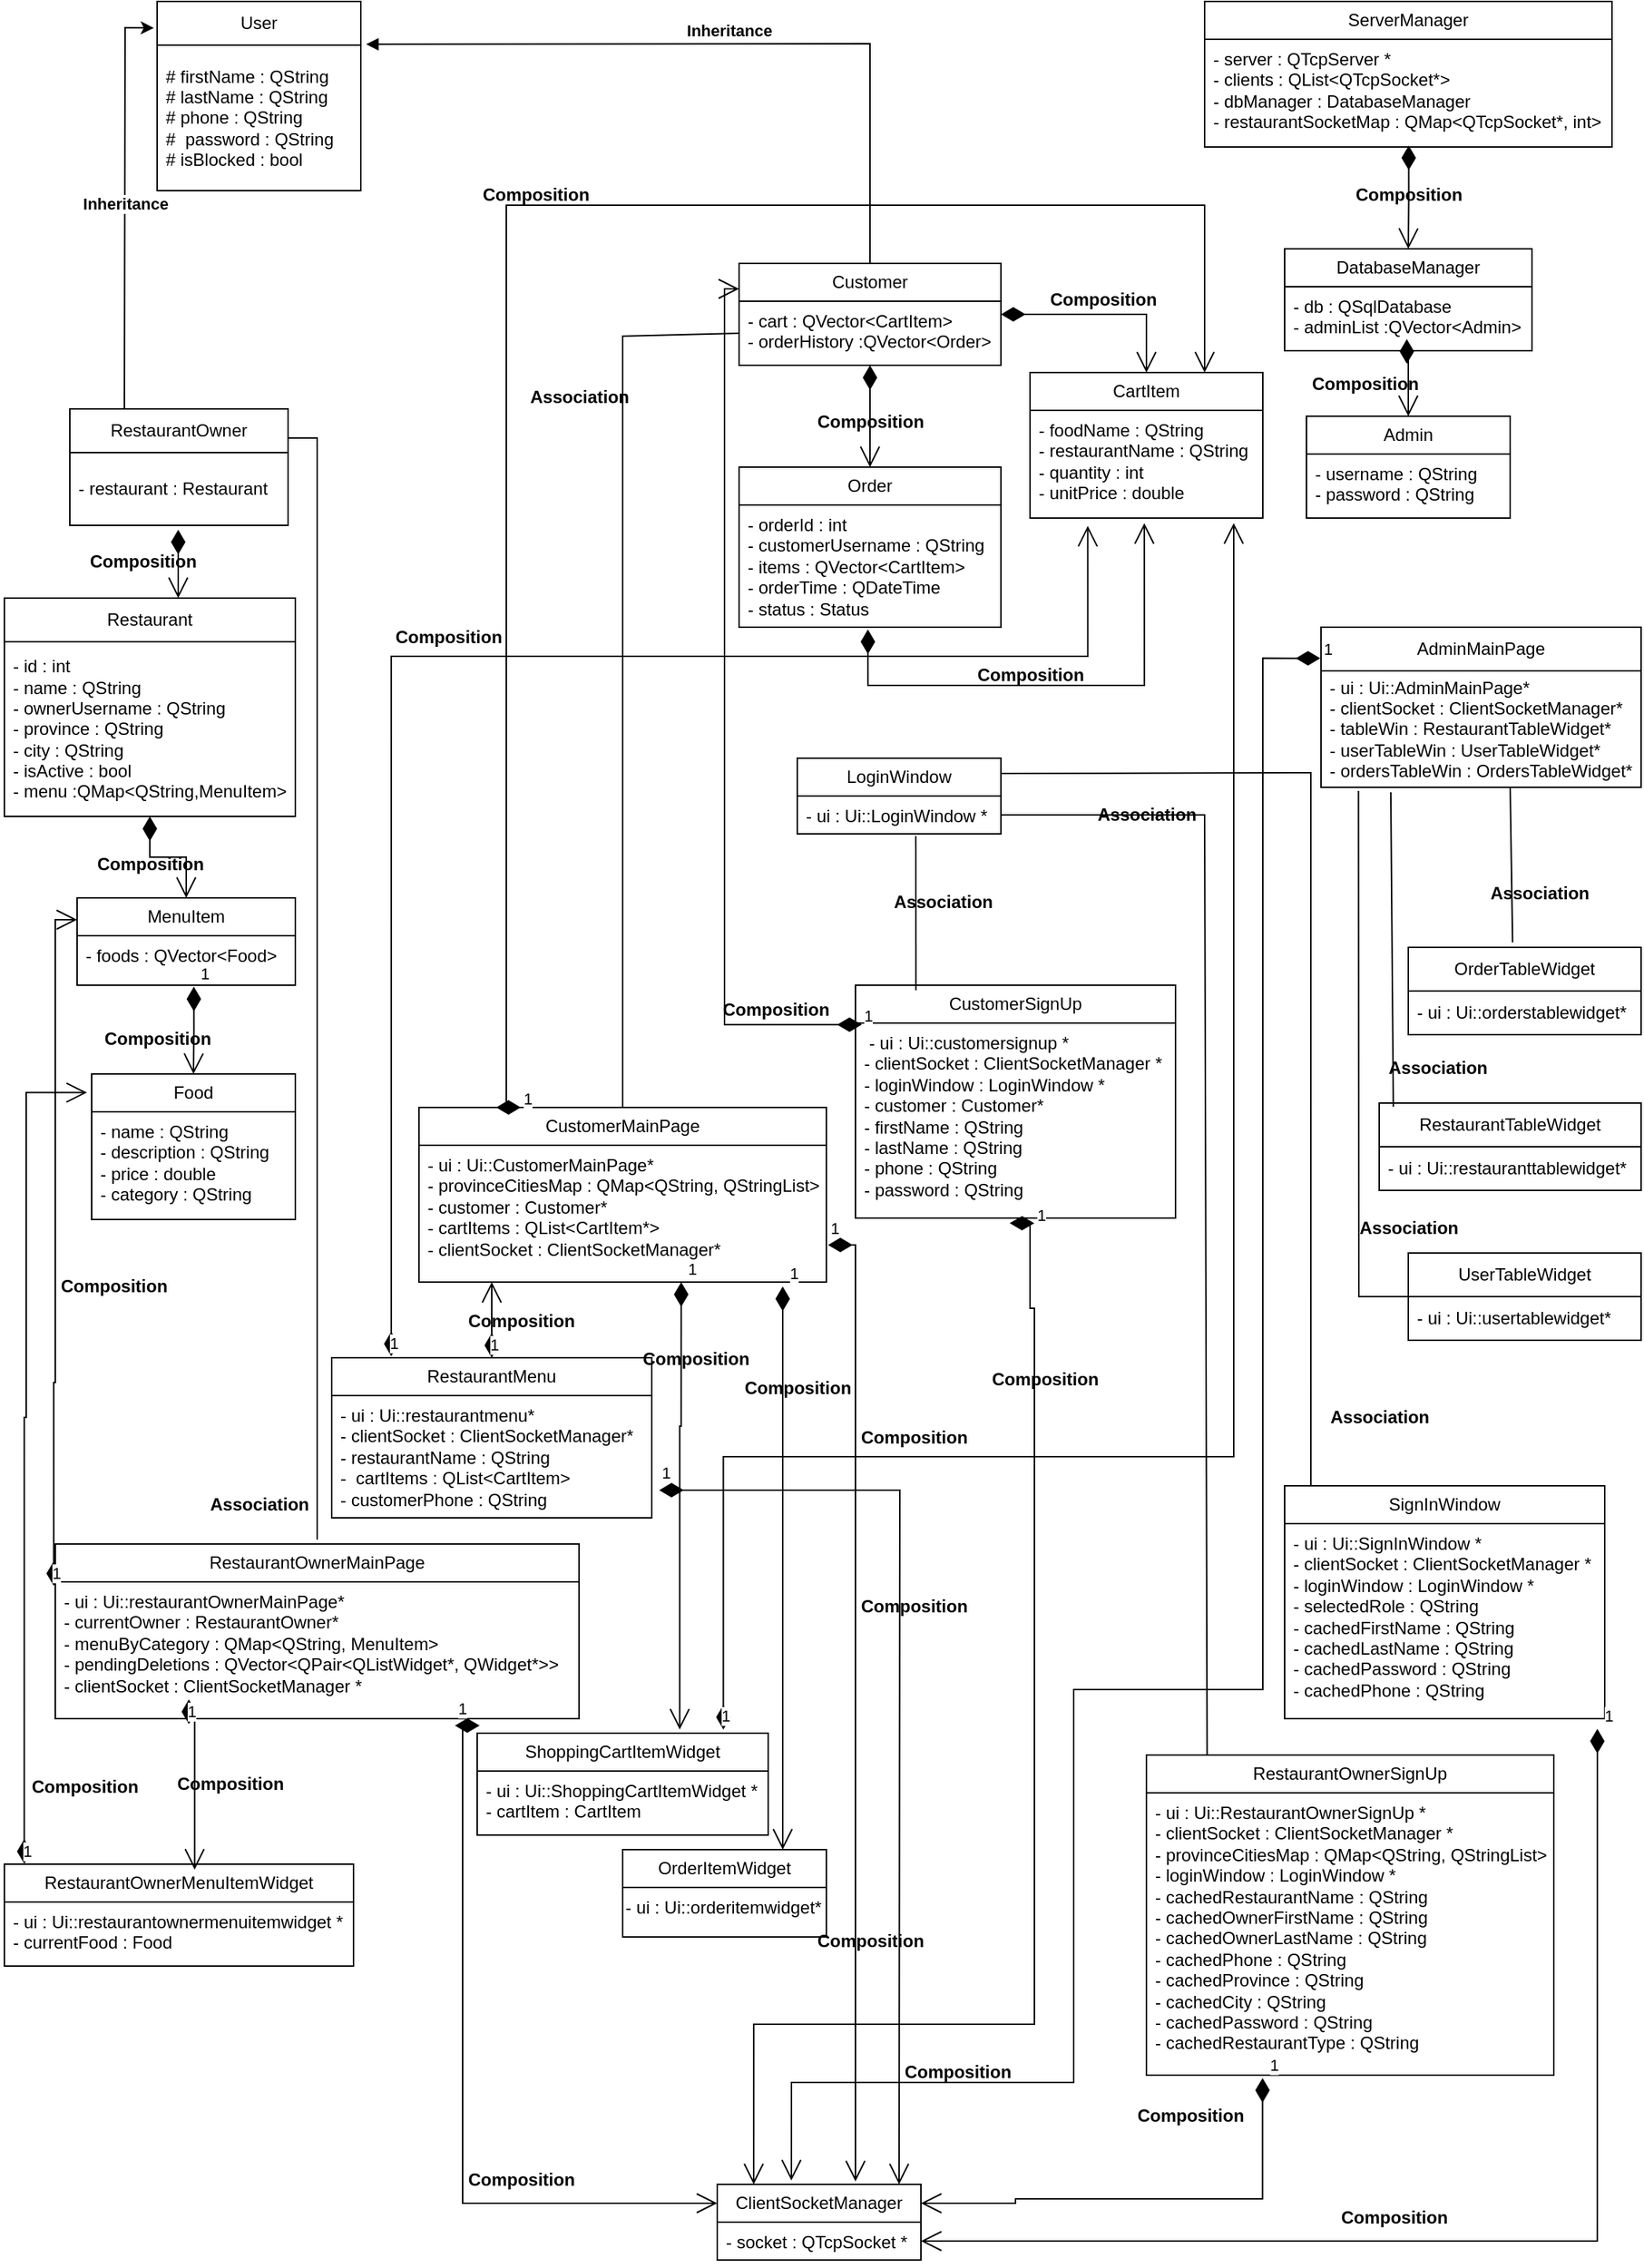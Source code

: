 <mxfile version="27.2.0">
  <diagram id="C5RBs43oDa-KdzZeNtuy" name="Page-1">
    <mxGraphModel dx="1101" dy="649" grid="1" gridSize="10" guides="1" tooltips="1" connect="1" arrows="1" fold="1" page="1" pageScale="1" pageWidth="1169" pageHeight="1654" math="0" shadow="0">
      <root>
        <mxCell id="WIyWlLk6GJQsqaUBKTNV-0" />
        <mxCell id="WIyWlLk6GJQsqaUBKTNV-1" parent="WIyWlLk6GJQsqaUBKTNV-0" />
        <mxCell id="CN9I-mN8UUnUp_FmiRYe-0" value="User" style="swimlane;fontStyle=0;childLayout=stackLayout;horizontal=1;startSize=30;horizontalStack=0;resizeParent=1;resizeParentMax=0;resizeLast=0;collapsible=1;marginBottom=0;whiteSpace=wrap;html=1;" parent="WIyWlLk6GJQsqaUBKTNV-1" vertex="1">
          <mxGeometry x="120" y="40" width="140" height="130" as="geometry" />
        </mxCell>
        <mxCell id="CN9I-mN8UUnUp_FmiRYe-2" value="# firstName : QString&lt;br&gt;# lastName : QString&lt;br&gt;# phone : QString&lt;br&gt;#&amp;nbsp; password : QString&lt;br&gt;# isBlocked : bool" style="text;strokeColor=none;fillColor=none;align=left;verticalAlign=middle;spacingLeft=4;spacingRight=4;overflow=hidden;points=[[0,0.5],[1,0.5]];portConstraint=eastwest;rotatable=0;whiteSpace=wrap;html=1;" parent="CN9I-mN8UUnUp_FmiRYe-0" vertex="1">
          <mxGeometry y="30" width="140" height="100" as="geometry" />
        </mxCell>
        <mxCell id="CN9I-mN8UUnUp_FmiRYe-4" value="RestaurantOwner" style="swimlane;fontStyle=0;childLayout=stackLayout;horizontal=1;startSize=30;horizontalStack=0;resizeParent=1;resizeParentMax=0;resizeLast=0;collapsible=1;marginBottom=0;whiteSpace=wrap;html=1;" parent="WIyWlLk6GJQsqaUBKTNV-1" vertex="1">
          <mxGeometry x="60" y="320" width="150" height="80" as="geometry" />
        </mxCell>
        <mxCell id="CN9I-mN8UUnUp_FmiRYe-5" value="- restaurant : Restaurant" style="text;strokeColor=none;fillColor=none;align=left;verticalAlign=middle;spacingLeft=4;spacingRight=4;overflow=hidden;points=[[0,0.5],[1,0.5]];portConstraint=eastwest;rotatable=0;whiteSpace=wrap;html=1;" parent="CN9I-mN8UUnUp_FmiRYe-4" vertex="1">
          <mxGeometry y="30" width="150" height="50" as="geometry" />
        </mxCell>
        <mxCell id="CN9I-mN8UUnUp_FmiRYe-8" value="" style="endArrow=classic;html=1;rounded=0;exitX=0.25;exitY=0;exitDx=0;exitDy=0;entryX=-0.016;entryY=0.14;entryDx=0;entryDy=0;entryPerimeter=0;" parent="WIyWlLk6GJQsqaUBKTNV-1" source="CN9I-mN8UUnUp_FmiRYe-4" target="CN9I-mN8UUnUp_FmiRYe-0" edge="1">
          <mxGeometry relative="1" as="geometry">
            <mxPoint x="360" y="240" as="sourcePoint" />
            <mxPoint x="460" y="240" as="targetPoint" />
            <Array as="points">
              <mxPoint x="98" y="58" />
            </Array>
          </mxGeometry>
        </mxCell>
        <mxCell id="CN9I-mN8UUnUp_FmiRYe-9" value="&lt;div&gt;&lt;b&gt;Inheritance&lt;/b&gt;&lt;/div&gt;" style="edgeLabel;resizable=0;html=1;;align=center;verticalAlign=middle;" parent="CN9I-mN8UUnUp_FmiRYe-8" connectable="0" vertex="1">
          <mxGeometry relative="1" as="geometry" />
        </mxCell>
        <mxCell id="CN9I-mN8UUnUp_FmiRYe-10" value="Restaurant" style="swimlane;fontStyle=0;childLayout=stackLayout;horizontal=1;startSize=30;horizontalStack=0;resizeParent=1;resizeParentMax=0;resizeLast=0;collapsible=1;marginBottom=0;whiteSpace=wrap;html=1;" parent="WIyWlLk6GJQsqaUBKTNV-1" vertex="1">
          <mxGeometry x="15" y="450" width="200" height="150" as="geometry" />
        </mxCell>
        <mxCell id="CN9I-mN8UUnUp_FmiRYe-11" value="&lt;div&gt;- id : int&lt;/div&gt;&lt;div&gt;- name :&amp;nbsp;QString&lt;/div&gt;- ownerUsername : QString&lt;br&gt;- province : QString&lt;br&gt;- city : QString&lt;br&gt;- isActive : bool&lt;br&gt;- menu :QMap&amp;lt;QString,MenuItem&amp;gt;" style="text;strokeColor=none;fillColor=none;align=left;verticalAlign=middle;spacingLeft=4;spacingRight=4;overflow=hidden;points=[[0,0.5],[1,0.5]];portConstraint=eastwest;rotatable=0;whiteSpace=wrap;html=1;" parent="CN9I-mN8UUnUp_FmiRYe-10" vertex="1">
          <mxGeometry y="30" width="200" height="120" as="geometry" />
        </mxCell>
        <mxCell id="CN9I-mN8UUnUp_FmiRYe-15" value="Composition" style="text;align=center;fontStyle=1;verticalAlign=middle;spacingLeft=3;spacingRight=3;strokeColor=none;rotatable=0;points=[[0,0.5],[1,0.5]];portConstraint=eastwest;html=1;" parent="WIyWlLk6GJQsqaUBKTNV-1" vertex="1">
          <mxGeometry x="70" y="412" width="80" height="26" as="geometry" />
        </mxCell>
        <mxCell id="CN9I-mN8UUnUp_FmiRYe-19" value="MenuItem" style="swimlane;fontStyle=0;childLayout=stackLayout;horizontal=1;startSize=26;fillColor=none;horizontalStack=0;resizeParent=1;resizeParentMax=0;resizeLast=0;collapsible=1;marginBottom=0;whiteSpace=wrap;html=1;" parent="WIyWlLk6GJQsqaUBKTNV-1" vertex="1">
          <mxGeometry x="65" y="656" width="150" height="60" as="geometry" />
        </mxCell>
        <mxCell id="CN9I-mN8UUnUp_FmiRYe-20" value="- foods :&amp;nbsp;QVector&amp;lt;Food&amp;gt;" style="text;strokeColor=none;fillColor=none;align=left;verticalAlign=top;spacingLeft=4;spacingRight=4;overflow=hidden;rotatable=0;points=[[0,0.5],[1,0.5]];portConstraint=eastwest;whiteSpace=wrap;html=1;" parent="CN9I-mN8UUnUp_FmiRYe-19" vertex="1">
          <mxGeometry y="26" width="150" height="34" as="geometry" />
        </mxCell>
        <mxCell id="CN9I-mN8UUnUp_FmiRYe-23" value="" style="endArrow=open;html=1;endSize=12;startArrow=diamondThin;startSize=14;startFill=1;edgeStyle=orthogonalEdgeStyle;align=left;verticalAlign=bottom;rounded=0;entryX=0.5;entryY=0;entryDx=0;entryDy=0;exitX=0.5;exitY=1;exitDx=0;exitDy=0;exitPerimeter=0;" parent="WIyWlLk6GJQsqaUBKTNV-1" source="CN9I-mN8UUnUp_FmiRYe-11" target="CN9I-mN8UUnUp_FmiRYe-19" edge="1">
          <mxGeometry x="-1" y="3" relative="1" as="geometry">
            <mxPoint x="120" y="530" as="sourcePoint" />
            <mxPoint x="450" y="480" as="targetPoint" />
          </mxGeometry>
        </mxCell>
        <mxCell id="CN9I-mN8UUnUp_FmiRYe-24" value="Composition" style="text;align=center;fontStyle=1;verticalAlign=middle;spacingLeft=3;spacingRight=3;strokeColor=none;rotatable=0;points=[[0,0.5],[1,0.5]];portConstraint=eastwest;html=1;" parent="WIyWlLk6GJQsqaUBKTNV-1" vertex="1">
          <mxGeometry x="75" y="620" width="80" height="26" as="geometry" />
        </mxCell>
        <mxCell id="CN9I-mN8UUnUp_FmiRYe-25" value="Food" style="swimlane;fontStyle=0;childLayout=stackLayout;horizontal=1;startSize=26;fillColor=none;horizontalStack=0;resizeParent=1;resizeParentMax=0;resizeLast=0;collapsible=1;marginBottom=0;whiteSpace=wrap;html=1;" parent="WIyWlLk6GJQsqaUBKTNV-1" vertex="1">
          <mxGeometry x="75" y="777" width="140" height="100" as="geometry" />
        </mxCell>
        <mxCell id="CN9I-mN8UUnUp_FmiRYe-26" value="- name : QString&lt;br&gt;- description : QString&lt;br&gt;- price : double&lt;br&gt;- category : QString" style="text;strokeColor=none;fillColor=none;align=left;verticalAlign=top;spacingLeft=4;spacingRight=4;overflow=hidden;rotatable=0;points=[[0,0.5],[1,0.5]];portConstraint=eastwest;whiteSpace=wrap;html=1;" parent="CN9I-mN8UUnUp_FmiRYe-25" vertex="1">
          <mxGeometry y="26" width="140" height="74" as="geometry" />
        </mxCell>
        <mxCell id="CN9I-mN8UUnUp_FmiRYe-29" value="1" style="endArrow=open;html=1;endSize=12;startArrow=diamondThin;startSize=14;startFill=1;edgeStyle=orthogonalEdgeStyle;align=left;verticalAlign=bottom;rounded=0;entryX=0.5;entryY=0;entryDx=0;entryDy=0;exitX=0.535;exitY=1.029;exitDx=0;exitDy=0;exitPerimeter=0;" parent="WIyWlLk6GJQsqaUBKTNV-1" source="CN9I-mN8UUnUp_FmiRYe-20" target="CN9I-mN8UUnUp_FmiRYe-25" edge="1">
          <mxGeometry x="-1" y="3" relative="1" as="geometry">
            <mxPoint x="300" y="680" as="sourcePoint" />
            <mxPoint x="460" y="680" as="targetPoint" />
          </mxGeometry>
        </mxCell>
        <mxCell id="CN9I-mN8UUnUp_FmiRYe-30" value="Composition" style="text;align=center;fontStyle=1;verticalAlign=middle;spacingLeft=3;spacingRight=3;strokeColor=none;rotatable=0;points=[[0,0.5],[1,0.5]];portConstraint=eastwest;html=1;" parent="WIyWlLk6GJQsqaUBKTNV-1" vertex="1">
          <mxGeometry x="80" y="740" width="80" height="26" as="geometry" />
        </mxCell>
        <mxCell id="CN9I-mN8UUnUp_FmiRYe-31" value="Customer" style="swimlane;fontStyle=0;childLayout=stackLayout;horizontal=1;startSize=26;fillColor=none;horizontalStack=0;resizeParent=1;resizeParentMax=0;resizeLast=0;collapsible=1;marginBottom=0;whiteSpace=wrap;html=1;" parent="WIyWlLk6GJQsqaUBKTNV-1" vertex="1">
          <mxGeometry x="520" y="220" width="180" height="70" as="geometry" />
        </mxCell>
        <mxCell id="CN9I-mN8UUnUp_FmiRYe-32" value="- cart : QVector&amp;lt;CartItem&amp;gt;&lt;br&gt;- orderHistory :QVector&amp;lt;Order&amp;gt;" style="text;strokeColor=none;fillColor=none;align=left;verticalAlign=top;spacingLeft=4;spacingRight=4;overflow=hidden;rotatable=0;points=[[0,0.5],[1,0.5]];portConstraint=eastwest;whiteSpace=wrap;html=1;" parent="CN9I-mN8UUnUp_FmiRYe-31" vertex="1">
          <mxGeometry y="26" width="180" height="44" as="geometry" />
        </mxCell>
        <mxCell id="CN9I-mN8UUnUp_FmiRYe-35" value="&lt;b&gt;Inheritance&lt;/b&gt;" style="html=1;verticalAlign=bottom;endArrow=block;curved=0;rounded=0;exitX=0.5;exitY=0;exitDx=0;exitDy=0;entryX=1.026;entryY=-0.006;entryDx=0;entryDy=0;entryPerimeter=0;" parent="WIyWlLk6GJQsqaUBKTNV-1" source="CN9I-mN8UUnUp_FmiRYe-31" target="CN9I-mN8UUnUp_FmiRYe-2" edge="1">
          <mxGeometry width="80" relative="1" as="geometry">
            <mxPoint x="631.14" y="390" as="sourcePoint" />
            <mxPoint x="480.0" y="65.45" as="targetPoint" />
            <Array as="points">
              <mxPoint x="610" y="69" />
            </Array>
          </mxGeometry>
        </mxCell>
        <mxCell id="CN9I-mN8UUnUp_FmiRYe-36" value="Order" style="swimlane;fontStyle=0;childLayout=stackLayout;horizontal=1;startSize=26;fillColor=none;horizontalStack=0;resizeParent=1;resizeParentMax=0;resizeLast=0;collapsible=1;marginBottom=0;whiteSpace=wrap;html=1;" parent="WIyWlLk6GJQsqaUBKTNV-1" vertex="1">
          <mxGeometry x="520" y="360" width="180" height="110" as="geometry" />
        </mxCell>
        <mxCell id="CN9I-mN8UUnUp_FmiRYe-37" value="- orderId : int&lt;br&gt;- customerUsername : QString&lt;br&gt;- items : QVector&amp;lt;CartItem&amp;gt;&lt;br&gt;- orderTime : QDateTime&lt;br&gt;- status : Status" style="text;strokeColor=none;fillColor=none;align=left;verticalAlign=top;spacingLeft=4;spacingRight=4;overflow=hidden;rotatable=0;points=[[0,0.5],[1,0.5]];portConstraint=eastwest;whiteSpace=wrap;html=1;" parent="CN9I-mN8UUnUp_FmiRYe-36" vertex="1">
          <mxGeometry y="26" width="180" height="84" as="geometry" />
        </mxCell>
        <mxCell id="CN9I-mN8UUnUp_FmiRYe-41" value="" style="endArrow=open;html=1;endSize=12;startArrow=diamondThin;startSize=14;startFill=1;edgeStyle=orthogonalEdgeStyle;align=left;verticalAlign=bottom;rounded=0;entryX=0.5;entryY=0;entryDx=0;entryDy=0;exitX=0.5;exitY=1;exitDx=0;exitDy=0;" parent="WIyWlLk6GJQsqaUBKTNV-1" source="CN9I-mN8UUnUp_FmiRYe-31" target="CN9I-mN8UUnUp_FmiRYe-36" edge="1">
          <mxGeometry x="-1" y="3" relative="1" as="geometry">
            <mxPoint x="250" y="290" as="sourcePoint" />
            <mxPoint x="410" y="290" as="targetPoint" />
          </mxGeometry>
        </mxCell>
        <mxCell id="CN9I-mN8UUnUp_FmiRYe-43" value="Composition" style="text;align=center;fontStyle=1;verticalAlign=middle;spacingLeft=3;spacingRight=3;strokeColor=none;rotatable=0;points=[[0,0.5],[1,0.5]];portConstraint=eastwest;html=1;" parent="WIyWlLk6GJQsqaUBKTNV-1" vertex="1">
          <mxGeometry x="570" y="316" width="80" height="26" as="geometry" />
        </mxCell>
        <mxCell id="CN9I-mN8UUnUp_FmiRYe-44" value="CartItem" style="swimlane;fontStyle=0;childLayout=stackLayout;horizontal=1;startSize=26;fillColor=none;horizontalStack=0;resizeParent=1;resizeParentMax=0;resizeLast=0;collapsible=1;marginBottom=0;whiteSpace=wrap;html=1;" parent="WIyWlLk6GJQsqaUBKTNV-1" vertex="1">
          <mxGeometry x="720" y="295" width="160" height="100" as="geometry" />
        </mxCell>
        <mxCell id="CN9I-mN8UUnUp_FmiRYe-45" value="- foodName : QString&lt;br&gt;- restaurantName : QString&lt;br&gt;- quantity : int&lt;br&gt;- unitPrice : double" style="text;strokeColor=none;fillColor=none;align=left;verticalAlign=top;spacingLeft=4;spacingRight=4;overflow=hidden;rotatable=0;points=[[0,0.5],[1,0.5]];portConstraint=eastwest;whiteSpace=wrap;html=1;" parent="CN9I-mN8UUnUp_FmiRYe-44" vertex="1">
          <mxGeometry y="26" width="160" height="74" as="geometry" />
        </mxCell>
        <mxCell id="CN9I-mN8UUnUp_FmiRYe-48" value="" style="endArrow=open;html=1;endSize=12;startArrow=diamondThin;startSize=14;startFill=1;edgeStyle=orthogonalEdgeStyle;align=left;verticalAlign=bottom;rounded=0;entryX=0.5;entryY=0;entryDx=0;entryDy=0;exitX=1;exitY=0.5;exitDx=0;exitDy=0;" parent="WIyWlLk6GJQsqaUBKTNV-1" source="CN9I-mN8UUnUp_FmiRYe-31" target="CN9I-mN8UUnUp_FmiRYe-44" edge="1">
          <mxGeometry x="-1" y="3" relative="1" as="geometry">
            <mxPoint x="500" y="250" as="sourcePoint" />
            <mxPoint x="660" y="250" as="targetPoint" />
          </mxGeometry>
        </mxCell>
        <mxCell id="CN9I-mN8UUnUp_FmiRYe-49" value="Composition" style="text;align=center;fontStyle=1;verticalAlign=middle;spacingLeft=3;spacingRight=3;strokeColor=none;rotatable=0;points=[[0,0.5],[1,0.5]];portConstraint=eastwest;html=1;" parent="WIyWlLk6GJQsqaUBKTNV-1" vertex="1">
          <mxGeometry x="730" y="232" width="80" height="26" as="geometry" />
        </mxCell>
        <mxCell id="CN9I-mN8UUnUp_FmiRYe-54" value="ServerManager" style="swimlane;fontStyle=0;childLayout=stackLayout;horizontal=1;startSize=26;fillColor=none;horizontalStack=0;resizeParent=1;resizeParentMax=0;resizeLast=0;collapsible=1;marginBottom=0;whiteSpace=wrap;html=1;" parent="WIyWlLk6GJQsqaUBKTNV-1" vertex="1">
          <mxGeometry x="840" y="40" width="280" height="100" as="geometry" />
        </mxCell>
        <mxCell id="CN9I-mN8UUnUp_FmiRYe-55" value="- server : QTcpServer *&lt;br&gt;&lt;div&gt;- clients : QList&amp;lt;QTcpSocket*&amp;gt;&lt;/div&gt;&lt;div&gt;- dbManager :&amp;nbsp;DatabaseManager&lt;/div&gt;&lt;div&gt;- restaurantSocketMap :&amp;nbsp;QMap&amp;lt;QTcpSocket*, int&amp;gt;&lt;/div&gt;" style="text;strokeColor=none;fillColor=none;align=left;verticalAlign=top;spacingLeft=4;spacingRight=4;overflow=hidden;rotatable=0;points=[[0,0.5],[1,0.5]];portConstraint=eastwest;whiteSpace=wrap;html=1;" parent="CN9I-mN8UUnUp_FmiRYe-54" vertex="1">
          <mxGeometry y="26" width="280" height="74" as="geometry" />
        </mxCell>
        <mxCell id="CN9I-mN8UUnUp_FmiRYe-58" value="DatabaseManager" style="swimlane;fontStyle=0;childLayout=stackLayout;horizontal=1;startSize=26;fillColor=none;horizontalStack=0;resizeParent=1;resizeParentMax=0;resizeLast=0;collapsible=1;marginBottom=0;whiteSpace=wrap;html=1;" parent="WIyWlLk6GJQsqaUBKTNV-1" vertex="1">
          <mxGeometry x="895" y="210" width="170" height="70" as="geometry" />
        </mxCell>
        <mxCell id="CN9I-mN8UUnUp_FmiRYe-59" value="- db : QSqlDatabase&lt;br&gt;- adminList :QVector&amp;lt;Admin&amp;gt;&lt;div&gt;&lt;br&gt;&lt;/div&gt;" style="text;strokeColor=none;fillColor=none;align=left;verticalAlign=top;spacingLeft=4;spacingRight=4;overflow=hidden;rotatable=0;points=[[0,0.5],[1,0.5]];portConstraint=eastwest;whiteSpace=wrap;html=1;" parent="CN9I-mN8UUnUp_FmiRYe-58" vertex="1">
          <mxGeometry y="26" width="170" height="44" as="geometry" />
        </mxCell>
        <mxCell id="CN9I-mN8UUnUp_FmiRYe-63" value="" style="endArrow=open;html=1;endSize=12;startArrow=diamondThin;startSize=14;startFill=1;edgeStyle=orthogonalEdgeStyle;align=left;verticalAlign=bottom;rounded=0;" parent="WIyWlLk6GJQsqaUBKTNV-1" edge="1">
          <mxGeometry x="-1" y="3" relative="1" as="geometry">
            <mxPoint x="134.5" y="420" as="sourcePoint" />
            <mxPoint x="134.5" y="450" as="targetPoint" />
            <Array as="points">
              <mxPoint x="134.5" y="410" />
              <mxPoint x="134.5" y="410" />
            </Array>
          </mxGeometry>
        </mxCell>
        <mxCell id="CN9I-mN8UUnUp_FmiRYe-65" value="" style="endArrow=open;html=1;endSize=12;startArrow=diamondThin;startSize=14;startFill=1;edgeStyle=orthogonalEdgeStyle;align=left;verticalAlign=bottom;rounded=0;entryX=0.5;entryY=0;entryDx=0;entryDy=0;exitX=0.501;exitY=0.986;exitDx=0;exitDy=0;exitPerimeter=0;" parent="WIyWlLk6GJQsqaUBKTNV-1" source="CN9I-mN8UUnUp_FmiRYe-55" target="CN9I-mN8UUnUp_FmiRYe-58" edge="1">
          <mxGeometry x="-1" y="3" relative="1" as="geometry">
            <mxPoint x="500" y="160" as="sourcePoint" />
            <mxPoint x="660" y="160" as="targetPoint" />
            <Array as="points" />
          </mxGeometry>
        </mxCell>
        <mxCell id="CN9I-mN8UUnUp_FmiRYe-66" value="Composition" style="text;align=center;fontStyle=1;verticalAlign=middle;spacingLeft=3;spacingRight=3;strokeColor=none;rotatable=0;points=[[0,0.5],[1,0.5]];portConstraint=eastwest;html=1;" parent="WIyWlLk6GJQsqaUBKTNV-1" vertex="1">
          <mxGeometry x="940" y="160" width="80" height="26" as="geometry" />
        </mxCell>
        <mxCell id="CN9I-mN8UUnUp_FmiRYe-67" value="Admin" style="swimlane;fontStyle=0;childLayout=stackLayout;horizontal=1;startSize=26;fillColor=none;horizontalStack=0;resizeParent=1;resizeParentMax=0;resizeLast=0;collapsible=1;marginBottom=0;whiteSpace=wrap;html=1;" parent="WIyWlLk6GJQsqaUBKTNV-1" vertex="1">
          <mxGeometry x="910" y="325" width="140" height="70" as="geometry" />
        </mxCell>
        <mxCell id="CN9I-mN8UUnUp_FmiRYe-68" value="- username : QString&lt;br&gt;- password : QString" style="text;strokeColor=none;fillColor=none;align=left;verticalAlign=top;spacingLeft=4;spacingRight=4;overflow=hidden;rotatable=0;points=[[0,0.5],[1,0.5]];portConstraint=eastwest;whiteSpace=wrap;html=1;" parent="CN9I-mN8UUnUp_FmiRYe-67" vertex="1">
          <mxGeometry y="26" width="140" height="44" as="geometry" />
        </mxCell>
        <mxCell id="CN9I-mN8UUnUp_FmiRYe-72" value="" style="endArrow=open;html=1;endSize=12;startArrow=diamondThin;startSize=14;startFill=1;edgeStyle=orthogonalEdgeStyle;align=left;verticalAlign=bottom;rounded=0;entryX=0.5;entryY=0;entryDx=0;entryDy=0;" parent="WIyWlLk6GJQsqaUBKTNV-1" target="CN9I-mN8UUnUp_FmiRYe-67" edge="1">
          <mxGeometry x="-1" y="3" relative="1" as="geometry">
            <mxPoint x="979" y="272" as="sourcePoint" />
            <mxPoint x="560" y="280" as="targetPoint" />
            <Array as="points">
              <mxPoint x="980" y="280" />
            </Array>
          </mxGeometry>
        </mxCell>
        <mxCell id="CN9I-mN8UUnUp_FmiRYe-74" value="Composition" style="text;align=center;fontStyle=1;verticalAlign=middle;spacingLeft=3;spacingRight=3;strokeColor=none;rotatable=0;points=[[0,0.5],[1,0.5]];portConstraint=eastwest;html=1;" parent="WIyWlLk6GJQsqaUBKTNV-1" vertex="1">
          <mxGeometry x="910" y="290" width="80" height="26" as="geometry" />
        </mxCell>
        <mxCell id="CN9I-mN8UUnUp_FmiRYe-75" value="ClientSocketManager" style="swimlane;fontStyle=0;childLayout=stackLayout;horizontal=1;startSize=26;fillColor=none;horizontalStack=0;resizeParent=1;resizeParentMax=0;resizeLast=0;collapsible=1;marginBottom=0;whiteSpace=wrap;html=1;" parent="WIyWlLk6GJQsqaUBKTNV-1" vertex="1">
          <mxGeometry x="505" y="1540" width="140" height="52" as="geometry" />
        </mxCell>
        <mxCell id="CN9I-mN8UUnUp_FmiRYe-76" value="-&amp;nbsp;socket :&amp;nbsp;QTcpSocket *" style="text;strokeColor=none;fillColor=none;align=left;verticalAlign=top;spacingLeft=4;spacingRight=4;overflow=hidden;rotatable=0;points=[[0,0.5],[1,0.5]];portConstraint=eastwest;whiteSpace=wrap;html=1;" parent="CN9I-mN8UUnUp_FmiRYe-75" vertex="1">
          <mxGeometry y="26" width="140" height="26" as="geometry" />
        </mxCell>
        <mxCell id="CN9I-mN8UUnUp_FmiRYe-79" value="LoginWindow" style="swimlane;fontStyle=0;childLayout=stackLayout;horizontal=1;startSize=26;fillColor=none;horizontalStack=0;resizeParent=1;resizeParentMax=0;resizeLast=0;collapsible=1;marginBottom=0;whiteSpace=wrap;html=1;" parent="WIyWlLk6GJQsqaUBKTNV-1" vertex="1">
          <mxGeometry x="560" y="560" width="140" height="52" as="geometry" />
        </mxCell>
        <mxCell id="CN9I-mN8UUnUp_FmiRYe-80" value="-&amp;nbsp;ui :&amp;nbsp;Ui::LoginWindow *" style="text;strokeColor=none;fillColor=none;align=left;verticalAlign=top;spacingLeft=4;spacingRight=4;overflow=hidden;rotatable=0;points=[[0,0.5],[1,0.5]];portConstraint=eastwest;whiteSpace=wrap;html=1;" parent="CN9I-mN8UUnUp_FmiRYe-79" vertex="1">
          <mxGeometry y="26" width="140" height="26" as="geometry" />
        </mxCell>
        <mxCell id="CN9I-mN8UUnUp_FmiRYe-83" value="SignInWindow" style="swimlane;fontStyle=0;childLayout=stackLayout;horizontal=1;startSize=26;fillColor=none;horizontalStack=0;resizeParent=1;resizeParentMax=0;resizeLast=0;collapsible=1;marginBottom=0;whiteSpace=wrap;html=1;" parent="WIyWlLk6GJQsqaUBKTNV-1" vertex="1">
          <mxGeometry x="895" y="1060" width="220" height="160" as="geometry" />
        </mxCell>
        <mxCell id="CN9I-mN8UUnUp_FmiRYe-84" value="&lt;div&gt;- ui : Ui::SignInWindow *&lt;/div&gt;&lt;div&gt;-&amp;nbsp;clientSocket :&amp;nbsp;ClientSocketManager *&lt;/div&gt;&lt;div&gt;-&amp;nbsp;loginWindow :&amp;nbsp;LoginWindow *&lt;/div&gt;&lt;div&gt;-&amp;nbsp;selectedRole : QString&lt;/div&gt;&lt;div&gt;- cachedFirstName : QString&lt;/div&gt;&lt;div&gt;- cachedLastName : QString&lt;/div&gt;&lt;div&gt;- cachedPassword : QString&lt;/div&gt;&lt;div&gt;- cachedPhone : QString&lt;br&gt;&lt;br&gt;&lt;/div&gt;" style="text;strokeColor=none;fillColor=none;align=left;verticalAlign=top;spacingLeft=4;spacingRight=4;overflow=hidden;rotatable=0;points=[[0,0.5],[1,0.5]];portConstraint=eastwest;whiteSpace=wrap;html=1;" parent="CN9I-mN8UUnUp_FmiRYe-83" vertex="1">
          <mxGeometry y="26" width="220" height="134" as="geometry" />
        </mxCell>
        <mxCell id="CN9I-mN8UUnUp_FmiRYe-89" value="&lt;strong&gt;Association&lt;/strong&gt; " style="text;align=center;fontStyle=1;verticalAlign=middle;spacingLeft=3;spacingRight=3;strokeColor=none;rotatable=0;points=[[0,0.5],[1,0.5]];portConstraint=eastwest;html=1;" parent="WIyWlLk6GJQsqaUBKTNV-1" vertex="1">
          <mxGeometry x="920" y="1000" width="80" height="26" as="geometry" />
        </mxCell>
        <mxCell id="CN9I-mN8UUnUp_FmiRYe-96" value="CustomerSignUp" style="swimlane;fontStyle=0;childLayout=stackLayout;horizontal=1;startSize=26;fillColor=none;horizontalStack=0;resizeParent=1;resizeParentMax=0;resizeLast=0;collapsible=1;marginBottom=0;whiteSpace=wrap;html=1;" parent="WIyWlLk6GJQsqaUBKTNV-1" vertex="1">
          <mxGeometry x="600" y="716" width="220" height="160" as="geometry" />
        </mxCell>
        <mxCell id="CN9I-mN8UUnUp_FmiRYe-97" value="&amp;nbsp;- ui : Ui::customersignup *&lt;br&gt;&lt;div&gt;- clientSocket : ClientSocketManager *&lt;/div&gt;&lt;div&gt;-&amp;nbsp;loginWindow :&amp;nbsp;LoginWindow *&lt;/div&gt;- customer : Customer*&lt;br&gt;&lt;div&gt;- firstName : QString&lt;/div&gt;&lt;div&gt;- lastName :&amp;nbsp;QString&lt;/div&gt;&lt;div&gt;- phone :&amp;nbsp;QString&lt;/div&gt;&lt;div&gt;- password :&amp;nbsp;QString&lt;/div&gt;" style="text;strokeColor=none;fillColor=none;align=left;verticalAlign=top;spacingLeft=4;spacingRight=4;overflow=hidden;rotatable=0;points=[[0,0.5],[1,0.5]];portConstraint=eastwest;whiteSpace=wrap;html=1;" parent="CN9I-mN8UUnUp_FmiRYe-96" vertex="1">
          <mxGeometry y="26" width="220" height="134" as="geometry" />
        </mxCell>
        <mxCell id="CN9I-mN8UUnUp_FmiRYe-101" value="&lt;strong&gt;Association&lt;/strong&gt; " style="text;align=center;fontStyle=1;verticalAlign=middle;spacingLeft=3;spacingRight=3;strokeColor=none;rotatable=0;points=[[0,0.5],[1,0.5]];portConstraint=eastwest;html=1;" parent="WIyWlLk6GJQsqaUBKTNV-1" vertex="1">
          <mxGeometry x="620" y="646" width="80" height="26" as="geometry" />
        </mxCell>
        <mxCell id="CN9I-mN8UUnUp_FmiRYe-110" value="" style="endArrow=open;html=1;endSize=12;startArrow=diamondThin;startSize=14;startFill=1;edgeStyle=orthogonalEdgeStyle;align=left;verticalAlign=bottom;rounded=0;entryX=0.491;entryY=1.047;entryDx=0;entryDy=0;entryPerimeter=0;exitX=0.492;exitY=1.018;exitDx=0;exitDy=0;exitPerimeter=0;" parent="WIyWlLk6GJQsqaUBKTNV-1" source="CN9I-mN8UUnUp_FmiRYe-37" target="CN9I-mN8UUnUp_FmiRYe-45" edge="1">
          <mxGeometry x="-1" y="3" relative="1" as="geometry">
            <mxPoint x="730" y="570" as="sourcePoint" />
            <mxPoint x="640" y="700" as="targetPoint" />
            <Array as="points">
              <mxPoint x="609" y="510" />
              <mxPoint x="799" y="510" />
            </Array>
          </mxGeometry>
        </mxCell>
        <mxCell id="CN9I-mN8UUnUp_FmiRYe-112" value="Composition" style="text;align=center;fontStyle=1;verticalAlign=middle;spacingLeft=3;spacingRight=3;strokeColor=none;rotatable=0;points=[[0,0.5],[1,0.5]];portConstraint=eastwest;html=1;" parent="WIyWlLk6GJQsqaUBKTNV-1" vertex="1">
          <mxGeometry x="680" y="490" width="80" height="26" as="geometry" />
        </mxCell>
        <mxCell id="CN9I-mN8UUnUp_FmiRYe-114" value="" style="endArrow=none;html=1;rounded=0;entryX=1.032;entryY=0.096;entryDx=0;entryDy=0;entryPerimeter=0;exitX=0.082;exitY=0;exitDx=0;exitDy=0;exitPerimeter=0;" parent="WIyWlLk6GJQsqaUBKTNV-1" source="CN9I-mN8UUnUp_FmiRYe-83" edge="1">
          <mxGeometry width="50" height="50" relative="1" as="geometry">
            <mxPoint x="1005.52" y="827" as="sourcePoint" />
            <mxPoint x="700" y="570.496" as="targetPoint" />
            <Array as="points">
              <mxPoint x="913" y="570" />
            </Array>
          </mxGeometry>
        </mxCell>
        <mxCell id="CN9I-mN8UUnUp_FmiRYe-115" value="" style="endArrow=none;html=1;rounded=0;exitX=0.189;exitY=0.022;exitDx=0;exitDy=0;exitPerimeter=0;entryX=0.582;entryY=1.058;entryDx=0;entryDy=0;entryPerimeter=0;" parent="WIyWlLk6GJQsqaUBKTNV-1" source="CN9I-mN8UUnUp_FmiRYe-96" target="CN9I-mN8UUnUp_FmiRYe-80" edge="1">
          <mxGeometry width="50" height="50" relative="1" as="geometry">
            <mxPoint x="510" y="1000" as="sourcePoint" />
            <mxPoint x="642" y="780" as="targetPoint" />
          </mxGeometry>
        </mxCell>
        <mxCell id="CN9I-mN8UUnUp_FmiRYe-116" value="RestaurantOwnerSignUp" style="swimlane;fontStyle=0;childLayout=stackLayout;horizontal=1;startSize=26;fillColor=none;horizontalStack=0;resizeParent=1;resizeParentMax=0;resizeLast=0;collapsible=1;marginBottom=0;whiteSpace=wrap;html=1;" parent="WIyWlLk6GJQsqaUBKTNV-1" vertex="1">
          <mxGeometry x="800" y="1245" width="280" height="220" as="geometry" />
        </mxCell>
        <mxCell id="CN9I-mN8UUnUp_FmiRYe-117" value="&lt;div&gt;- ui : Ui::RestaurantOwnerSignUp *&lt;/div&gt;&lt;div&gt;-&amp;nbsp;clientSocket :&amp;nbsp;ClientSocketManager *&lt;/div&gt;&lt;div&gt;- provinceCitiesMap : QMap&amp;lt;QString, QStringList&amp;gt;&lt;/div&gt;- loginWindow : LoginWindow *&lt;br&gt;&lt;div&gt;- cachedRestaurantName : QString&lt;/div&gt;&lt;div&gt;- cachedOwnerFirstName :&amp;nbsp;QString&lt;/div&gt;- cachedOwnerLastName : QString&lt;br&gt;- cachedPhone : QString&lt;br&gt;- cachedProvince : QString&lt;br&gt;- cachedCity : QString&lt;br&gt;- cachedPassword : QString&lt;br&gt;- cachedRestaurantType : QString" style="text;strokeColor=none;fillColor=none;align=left;verticalAlign=top;spacingLeft=4;spacingRight=4;overflow=hidden;rotatable=0;points=[[0,0.5],[1,0.5]];portConstraint=eastwest;whiteSpace=wrap;html=1;" parent="CN9I-mN8UUnUp_FmiRYe-116" vertex="1">
          <mxGeometry y="26" width="280" height="194" as="geometry" />
        </mxCell>
        <mxCell id="CN9I-mN8UUnUp_FmiRYe-121" value="Composition" style="text;align=center;fontStyle=1;verticalAlign=middle;spacingLeft=3;spacingRight=3;strokeColor=none;rotatable=0;points=[[0,0.5],[1,0.5]];portConstraint=eastwest;html=1;" parent="WIyWlLk6GJQsqaUBKTNV-1" vertex="1">
          <mxGeometry x="790" y="1480" width="80" height="26" as="geometry" />
        </mxCell>
        <mxCell id="CN9I-mN8UUnUp_FmiRYe-122" value="" style="endArrow=none;html=1;rounded=0;exitX=0.149;exitY=-0.001;exitDx=0;exitDy=0;exitPerimeter=0;entryX=1;entryY=0.5;entryDx=0;entryDy=0;" parent="WIyWlLk6GJQsqaUBKTNV-1" source="CN9I-mN8UUnUp_FmiRYe-116" target="CN9I-mN8UUnUp_FmiRYe-80" edge="1">
          <mxGeometry width="50" height="50" relative="1" as="geometry">
            <mxPoint x="290" y="920" as="sourcePoint" />
            <mxPoint x="780" y="650" as="targetPoint" />
            <Array as="points">
              <mxPoint x="840" y="599" />
            </Array>
          </mxGeometry>
        </mxCell>
        <mxCell id="CN9I-mN8UUnUp_FmiRYe-123" value="&lt;strong&gt;Association&lt;/strong&gt; " style="text;align=center;fontStyle=1;verticalAlign=middle;spacingLeft=3;spacingRight=3;strokeColor=none;rotatable=0;points=[[0,0.5],[1,0.5]];portConstraint=eastwest;html=1;" parent="WIyWlLk6GJQsqaUBKTNV-1" vertex="1">
          <mxGeometry x="760" y="586" width="80" height="26" as="geometry" />
        </mxCell>
        <mxCell id="CN9I-mN8UUnUp_FmiRYe-124" value="CustomerMainPage" style="swimlane;fontStyle=0;childLayout=stackLayout;horizontal=1;startSize=26;fillColor=none;horizontalStack=0;resizeParent=1;resizeParentMax=0;resizeLast=0;collapsible=1;marginBottom=0;whiteSpace=wrap;html=1;" parent="WIyWlLk6GJQsqaUBKTNV-1" vertex="1">
          <mxGeometry x="300" y="800" width="280" height="120" as="geometry" />
        </mxCell>
        <mxCell id="CN9I-mN8UUnUp_FmiRYe-125" value="- ui : Ui::CustomerMainPage*&lt;br&gt;- provinceCitiesMap : QMap&amp;lt;QString, QStringList&amp;gt;&lt;br&gt;- customer : Customer*&lt;br&gt;- cartItems : QList&amp;lt;CartItem*&amp;gt;&lt;br&gt;- clientSocket : ClientSocketManager*" style="text;strokeColor=none;fillColor=none;align=left;verticalAlign=top;spacingLeft=4;spacingRight=4;overflow=hidden;rotatable=0;points=[[0,0.5],[1,0.5]];portConstraint=eastwest;whiteSpace=wrap;html=1;" parent="CN9I-mN8UUnUp_FmiRYe-124" vertex="1">
          <mxGeometry y="26" width="280" height="94" as="geometry" />
        </mxCell>
        <mxCell id="CN9I-mN8UUnUp_FmiRYe-129" value="" style="endArrow=none;html=1;rounded=0;exitX=0.5;exitY=0;exitDx=0;exitDy=0;entryX=0;entryY=0.5;entryDx=0;entryDy=0;" parent="WIyWlLk6GJQsqaUBKTNV-1" source="CN9I-mN8UUnUp_FmiRYe-124" target="CN9I-mN8UUnUp_FmiRYe-32" edge="1">
          <mxGeometry width="50" height="50" relative="1" as="geometry">
            <mxPoint x="510" y="940" as="sourcePoint" />
            <mxPoint x="400" y="280" as="targetPoint" />
            <Array as="points">
              <mxPoint x="440" y="270" />
            </Array>
          </mxGeometry>
        </mxCell>
        <mxCell id="CN9I-mN8UUnUp_FmiRYe-130" value="&lt;strong&gt;Association&lt;/strong&gt; " style="text;align=center;fontStyle=1;verticalAlign=middle;spacingLeft=3;spacingRight=3;strokeColor=none;rotatable=0;points=[[0,0.5],[1,0.5]];portConstraint=eastwest;html=1;" parent="WIyWlLk6GJQsqaUBKTNV-1" vertex="1">
          <mxGeometry x="370" y="299" width="80" height="26" as="geometry" />
        </mxCell>
        <mxCell id="CN9I-mN8UUnUp_FmiRYe-131" value="1" style="endArrow=open;html=1;endSize=12;startArrow=diamondThin;startSize=14;startFill=1;edgeStyle=orthogonalEdgeStyle;align=left;verticalAlign=bottom;rounded=0;exitX=1.004;exitY=0.729;exitDx=0;exitDy=0;exitPerimeter=0;" parent="WIyWlLk6GJQsqaUBKTNV-1" source="CN9I-mN8UUnUp_FmiRYe-125" edge="1">
          <mxGeometry x="-1" y="3" relative="1" as="geometry">
            <mxPoint x="520" y="940" as="sourcePoint" />
            <mxPoint x="600" y="1538" as="targetPoint" />
            <Array as="points">
              <mxPoint x="600" y="894" />
              <mxPoint x="600" y="1538" />
            </Array>
          </mxGeometry>
        </mxCell>
        <mxCell id="CN9I-mN8UUnUp_FmiRYe-132" value="Composition" style="text;align=center;fontStyle=1;verticalAlign=middle;spacingLeft=3;spacingRight=3;strokeColor=none;rotatable=0;points=[[0,0.5],[1,0.5]];portConstraint=eastwest;html=1;" parent="WIyWlLk6GJQsqaUBKTNV-1" vertex="1">
          <mxGeometry x="570" y="1360" width="80" height="26" as="geometry" />
        </mxCell>
        <mxCell id="CN9I-mN8UUnUp_FmiRYe-134" value="1" style="endArrow=open;html=1;endSize=12;startArrow=diamondThin;startSize=14;startFill=1;edgeStyle=orthogonalEdgeStyle;align=left;verticalAlign=bottom;rounded=0;exitX=0.25;exitY=0;exitDx=0;exitDy=0;entryX=0.75;entryY=0;entryDx=0;entryDy=0;" parent="WIyWlLk6GJQsqaUBKTNV-1" source="CN9I-mN8UUnUp_FmiRYe-124" target="CN9I-mN8UUnUp_FmiRYe-44" edge="1">
          <mxGeometry x="-1" y="3" relative="1" as="geometry">
            <mxPoint x="450" y="670" as="sourcePoint" />
            <mxPoint x="330" y="170" as="targetPoint" />
            <Array as="points">
              <mxPoint x="360" y="800" />
              <mxPoint x="360" y="180" />
              <mxPoint x="840" y="180" />
            </Array>
          </mxGeometry>
        </mxCell>
        <mxCell id="CN9I-mN8UUnUp_FmiRYe-135" value="Composition" style="text;align=center;fontStyle=1;verticalAlign=middle;spacingLeft=3;spacingRight=3;strokeColor=none;rotatable=0;points=[[0,0.5],[1,0.5]];portConstraint=eastwest;html=1;" parent="WIyWlLk6GJQsqaUBKTNV-1" vertex="1">
          <mxGeometry x="340" y="160" width="80" height="26" as="geometry" />
        </mxCell>
        <mxCell id="CN9I-mN8UUnUp_FmiRYe-136" value="ShoppingCartItemWidget" style="swimlane;fontStyle=0;childLayout=stackLayout;horizontal=1;startSize=26;fillColor=none;horizontalStack=0;resizeParent=1;resizeParentMax=0;resizeLast=0;collapsible=1;marginBottom=0;whiteSpace=wrap;html=1;" parent="WIyWlLk6GJQsqaUBKTNV-1" vertex="1">
          <mxGeometry x="340" y="1230" width="200" height="70" as="geometry" />
        </mxCell>
        <mxCell id="CN9I-mN8UUnUp_FmiRYe-137" value="&lt;div&gt;- ui : Ui::ShoppingCartItemWidget *&lt;/div&gt;&lt;div&gt;- cartItem :&amp;nbsp;CartItem&lt;/div&gt;&amp;nbsp; &amp;nbsp;&amp;nbsp;" style="text;strokeColor=none;fillColor=none;align=left;verticalAlign=top;spacingLeft=4;spacingRight=4;overflow=hidden;rotatable=0;points=[[0,0.5],[1,0.5]];portConstraint=eastwest;whiteSpace=wrap;html=1;" parent="CN9I-mN8UUnUp_FmiRYe-136" vertex="1">
          <mxGeometry y="26" width="200" height="44" as="geometry" />
        </mxCell>
        <mxCell id="CN9I-mN8UUnUp_FmiRYe-140" value="1" style="endArrow=open;html=1;endSize=12;startArrow=diamondThin;startSize=14;startFill=1;edgeStyle=orthogonalEdgeStyle;align=left;verticalAlign=bottom;rounded=0;exitX=0.358;exitY=1.005;exitDx=0;exitDy=0;exitPerimeter=0;entryX=0.696;entryY=-0.036;entryDx=0;entryDy=0;entryPerimeter=0;" parent="WIyWlLk6GJQsqaUBKTNV-1" target="CN9I-mN8UUnUp_FmiRYe-136" edge="1">
          <mxGeometry x="-1" y="3" relative="1" as="geometry">
            <mxPoint x="480.24" y="920.0" as="sourcePoint" />
            <mxPoint x="480" y="1109.53" as="targetPoint" />
            <Array as="points">
              <mxPoint x="480" y="1019" />
            </Array>
          </mxGeometry>
        </mxCell>
        <mxCell id="CN9I-mN8UUnUp_FmiRYe-141" value="Composition" style="text;align=center;fontStyle=1;verticalAlign=middle;spacingLeft=3;spacingRight=3;strokeColor=none;rotatable=0;points=[[0,0.5],[1,0.5]];portConstraint=eastwest;html=1;" parent="WIyWlLk6GJQsqaUBKTNV-1" vertex="1">
          <mxGeometry x="450" y="960" width="80" height="26" as="geometry" />
        </mxCell>
        <mxCell id="CN9I-mN8UUnUp_FmiRYe-142" value="1" style="endArrow=open;html=1;endSize=12;startArrow=diamondThin;startSize=14;startFill=1;edgeStyle=orthogonalEdgeStyle;align=left;verticalAlign=bottom;rounded=0;entryX=0.881;entryY=1.047;entryDx=0;entryDy=0;entryPerimeter=0;exitX=0.846;exitY=-0.036;exitDx=0;exitDy=0;exitPerimeter=0;" parent="WIyWlLk6GJQsqaUBKTNV-1" source="CN9I-mN8UUnUp_FmiRYe-136" target="CN9I-mN8UUnUp_FmiRYe-45" edge="1">
          <mxGeometry x="-1" y="3" relative="1" as="geometry">
            <mxPoint x="480" y="1040" as="sourcePoint" />
            <mxPoint x="540" y="1060" as="targetPoint" />
            <Array as="points">
              <mxPoint x="509" y="1040" />
              <mxPoint x="860" y="1040" />
              <mxPoint x="860" y="398" />
            </Array>
          </mxGeometry>
        </mxCell>
        <mxCell id="CN9I-mN8UUnUp_FmiRYe-143" value="Composition" style="text;align=center;fontStyle=1;verticalAlign=middle;spacingLeft=3;spacingRight=3;strokeColor=none;rotatable=0;points=[[0,0.5],[1,0.5]];portConstraint=eastwest;html=1;" parent="WIyWlLk6GJQsqaUBKTNV-1" vertex="1">
          <mxGeometry x="600" y="1014" width="80" height="26" as="geometry" />
        </mxCell>
        <mxCell id="CN9I-mN8UUnUp_FmiRYe-144" value="OrderItemWidget" style="swimlane;fontStyle=0;childLayout=stackLayout;horizontal=1;startSize=26;fillColor=none;horizontalStack=0;resizeParent=1;resizeParentMax=0;resizeLast=0;collapsible=1;marginBottom=0;whiteSpace=wrap;html=1;" parent="WIyWlLk6GJQsqaUBKTNV-1" vertex="1">
          <mxGeometry x="440" y="1310" width="140" height="60" as="geometry" />
        </mxCell>
        <mxCell id="CN9I-mN8UUnUp_FmiRYe-148" value="-&amp;nbsp;ui :&amp;nbsp;Ui::orderitemwidget*" style="text;whiteSpace=wrap;html=1;" parent="CN9I-mN8UUnUp_FmiRYe-144" vertex="1">
          <mxGeometry y="26" width="140" height="34" as="geometry" />
        </mxCell>
        <mxCell id="CN9I-mN8UUnUp_FmiRYe-150" value="Composition" style="text;align=center;fontStyle=1;verticalAlign=middle;spacingLeft=3;spacingRight=3;strokeColor=none;rotatable=0;points=[[0,0.5],[1,0.5]];portConstraint=eastwest;html=1;" parent="WIyWlLk6GJQsqaUBKTNV-1" vertex="1">
          <mxGeometry x="520" y="980" width="80" height="26" as="geometry" />
        </mxCell>
        <mxCell id="CN9I-mN8UUnUp_FmiRYe-152" value="RestaurantOwnerMainPage" style="swimlane;fontStyle=0;childLayout=stackLayout;horizontal=1;startSize=26;fillColor=none;horizontalStack=0;resizeParent=1;resizeParentMax=0;resizeLast=0;collapsible=1;marginBottom=0;whiteSpace=wrap;html=1;" parent="WIyWlLk6GJQsqaUBKTNV-1" vertex="1">
          <mxGeometry x="50" y="1100" width="360" height="120" as="geometry" />
        </mxCell>
        <mxCell id="CN9I-mN8UUnUp_FmiRYe-153" value="- ui : Ui::restaurantOwnerMainPage*&lt;br&gt;&lt;div&gt;- currentOwner : RestaurantOwner*&lt;/div&gt;&lt;div&gt;-&amp;nbsp;menuByCategory :&amp;nbsp;QMap&amp;lt;QString, MenuItem&amp;gt;&lt;/div&gt;&lt;div&gt;- pendingDeletions : QVector&amp;lt;QPair&amp;lt;QListWidget*, QWidget*&amp;gt;&amp;gt;&lt;/div&gt;&lt;div&gt;-&amp;nbsp;clientSocket :&amp;nbsp;ClientSocketManager *&lt;/div&gt;" style="text;strokeColor=none;fillColor=none;align=left;verticalAlign=top;spacingLeft=4;spacingRight=4;overflow=hidden;rotatable=0;points=[[0,0.5],[1,0.5]];portConstraint=eastwest;whiteSpace=wrap;html=1;" parent="CN9I-mN8UUnUp_FmiRYe-152" vertex="1">
          <mxGeometry y="26" width="360" height="94" as="geometry" />
        </mxCell>
        <mxCell id="CN9I-mN8UUnUp_FmiRYe-156" value="1" style="endArrow=open;html=1;endSize=12;startArrow=diamondThin;startSize=14;startFill=1;edgeStyle=orthogonalEdgeStyle;align=left;verticalAlign=bottom;rounded=0;" parent="WIyWlLk6GJQsqaUBKTNV-1" edge="1">
          <mxGeometry x="-1" y="3" relative="1" as="geometry">
            <mxPoint x="550" y="923" as="sourcePoint" />
            <mxPoint x="550" y="1310" as="targetPoint" />
            <Array as="points">
              <mxPoint x="550" y="1310" />
            </Array>
          </mxGeometry>
        </mxCell>
        <mxCell id="CN9I-mN8UUnUp_FmiRYe-159" value="" style="endArrow=none;html=1;rounded=0;entryX=1;entryY=0.25;entryDx=0;entryDy=0;" parent="WIyWlLk6GJQsqaUBKTNV-1" target="CN9I-mN8UUnUp_FmiRYe-4" edge="1">
          <mxGeometry width="50" height="50" relative="1" as="geometry">
            <mxPoint x="230" y="1097" as="sourcePoint" />
            <mxPoint x="255" y="650" as="targetPoint" />
            <Array as="points">
              <mxPoint x="230" y="340" />
            </Array>
          </mxGeometry>
        </mxCell>
        <mxCell id="CN9I-mN8UUnUp_FmiRYe-160" value="&lt;strong&gt;Association&lt;/strong&gt; " style="text;align=center;fontStyle=1;verticalAlign=middle;spacingLeft=3;spacingRight=3;strokeColor=none;rotatable=0;points=[[0,0.5],[1,0.5]];portConstraint=eastwest;html=1;" parent="WIyWlLk6GJQsqaUBKTNV-1" vertex="1">
          <mxGeometry x="150" y="1060" width="80" height="26" as="geometry" />
        </mxCell>
        <mxCell id="CN9I-mN8UUnUp_FmiRYe-161" value="1" style="endArrow=open;html=1;endSize=12;startArrow=diamondThin;startSize=14;startFill=1;edgeStyle=orthogonalEdgeStyle;align=left;verticalAlign=bottom;rounded=0;exitX=-0.003;exitY=0.029;exitDx=0;exitDy=0;exitPerimeter=0;entryX=0;entryY=0.25;entryDx=0;entryDy=0;" parent="WIyWlLk6GJQsqaUBKTNV-1" source="CN9I-mN8UUnUp_FmiRYe-153" target="CN9I-mN8UUnUp_FmiRYe-19" edge="1">
          <mxGeometry x="-1" y="3" relative="1" as="geometry">
            <mxPoint x="110" y="932.38" as="sourcePoint" />
            <mxPoint x="270" y="932.38" as="targetPoint" />
            <Array as="points">
              <mxPoint x="50" y="989" />
              <mxPoint x="50" y="671" />
            </Array>
          </mxGeometry>
        </mxCell>
        <mxCell id="CN9I-mN8UUnUp_FmiRYe-162" value="Composition" style="text;align=center;fontStyle=1;verticalAlign=middle;spacingLeft=3;spacingRight=3;strokeColor=none;rotatable=0;points=[[0,0.5],[1,0.5]];portConstraint=eastwest;html=1;" parent="WIyWlLk6GJQsqaUBKTNV-1" vertex="1">
          <mxGeometry x="50" y="910" width="80" height="26" as="geometry" />
        </mxCell>
        <mxCell id="CN9I-mN8UUnUp_FmiRYe-163" value="1" style="endArrow=open;html=1;endSize=12;startArrow=diamondThin;startSize=14;startFill=1;edgeStyle=orthogonalEdgeStyle;align=left;verticalAlign=bottom;rounded=0;entryX=0;entryY=0.25;entryDx=0;entryDy=0;exitX=0.763;exitY=1.051;exitDx=0;exitDy=0;exitPerimeter=0;" parent="WIyWlLk6GJQsqaUBKTNV-1" source="CN9I-mN8UUnUp_FmiRYe-153" target="CN9I-mN8UUnUp_FmiRYe-75" edge="1">
          <mxGeometry x="-1" y="3" relative="1" as="geometry">
            <mxPoint x="270" y="1240" as="sourcePoint" />
            <mxPoint x="400" y="1440" as="targetPoint" />
            <Array as="points">
              <mxPoint x="330" y="1225" />
              <mxPoint x="330" y="1553" />
            </Array>
          </mxGeometry>
        </mxCell>
        <mxCell id="CN9I-mN8UUnUp_FmiRYe-164" value="Composition" style="text;align=center;fontStyle=1;verticalAlign=middle;spacingLeft=3;spacingRight=3;strokeColor=none;rotatable=0;points=[[0,0.5],[1,0.5]];portConstraint=eastwest;html=1;" parent="WIyWlLk6GJQsqaUBKTNV-1" vertex="1">
          <mxGeometry x="330" y="1524" width="80" height="26" as="geometry" />
        </mxCell>
        <mxCell id="CN9I-mN8UUnUp_FmiRYe-166" value="RestaurantOwnerMenuItemWidget" style="swimlane;fontStyle=0;childLayout=stackLayout;horizontal=1;startSize=26;fillColor=none;horizontalStack=0;resizeParent=1;resizeParentMax=0;resizeLast=0;collapsible=1;marginBottom=0;whiteSpace=wrap;html=1;" parent="WIyWlLk6GJQsqaUBKTNV-1" vertex="1">
          <mxGeometry x="15" y="1320" width="240" height="70" as="geometry" />
        </mxCell>
        <mxCell id="CN9I-mN8UUnUp_FmiRYe-167" value="- ui : Ui::restaurantownermenuitemwidget *&lt;br&gt;- currentFood : Food" style="text;strokeColor=none;fillColor=none;align=left;verticalAlign=top;spacingLeft=4;spacingRight=4;overflow=hidden;rotatable=0;points=[[0,0.5],[1,0.5]];portConstraint=eastwest;whiteSpace=wrap;html=1;" parent="CN9I-mN8UUnUp_FmiRYe-166" vertex="1">
          <mxGeometry y="26" width="240" height="44" as="geometry" />
        </mxCell>
        <mxCell id="CN9I-mN8UUnUp_FmiRYe-170" value="1" style="endArrow=open;html=1;endSize=12;startArrow=diamondThin;startSize=14;startFill=1;edgeStyle=orthogonalEdgeStyle;align=left;verticalAlign=bottom;rounded=0;entryX=0.545;entryY=0.054;entryDx=0;entryDy=0;entryPerimeter=0;exitX=0.255;exitY=1.04;exitDx=0;exitDy=0;exitPerimeter=0;" parent="WIyWlLk6GJQsqaUBKTNV-1" source="CN9I-mN8UUnUp_FmiRYe-153" target="CN9I-mN8UUnUp_FmiRYe-166" edge="1">
          <mxGeometry x="-1" y="3" relative="1" as="geometry">
            <mxPoint x="110" y="1120" as="sourcePoint" />
            <mxPoint x="270" y="1120" as="targetPoint" />
            <Array as="points">
              <mxPoint x="142" y="1220" />
              <mxPoint x="146" y="1220" />
            </Array>
          </mxGeometry>
        </mxCell>
        <mxCell id="CN9I-mN8UUnUp_FmiRYe-171" value="Composition" style="text;align=center;fontStyle=1;verticalAlign=middle;spacingLeft=3;spacingRight=3;strokeColor=none;rotatable=0;points=[[0,0.5],[1,0.5]];portConstraint=eastwest;html=1;" parent="WIyWlLk6GJQsqaUBKTNV-1" vertex="1">
          <mxGeometry x="130" y="1252" width="80" height="26" as="geometry" />
        </mxCell>
        <mxCell id="CN9I-mN8UUnUp_FmiRYe-172" value="1" style="endArrow=open;html=1;endSize=12;startArrow=diamondThin;startSize=14;startFill=1;edgeStyle=orthogonalEdgeStyle;align=left;verticalAlign=bottom;rounded=0;exitX=0.057;exitY=-0.004;exitDx=0;exitDy=0;exitPerimeter=0;entryX=-0.023;entryY=0.128;entryDx=0;entryDy=0;entryPerimeter=0;" parent="WIyWlLk6GJQsqaUBKTNV-1" source="CN9I-mN8UUnUp_FmiRYe-166" target="CN9I-mN8UUnUp_FmiRYe-25" edge="1">
          <mxGeometry x="-1" y="3" relative="1" as="geometry">
            <mxPoint x="20" y="1120" as="sourcePoint" />
            <mxPoint x="180" y="1120" as="targetPoint" />
            <Array as="points">
              <mxPoint x="29" y="1013" />
              <mxPoint x="30" y="1013" />
              <mxPoint x="30" y="790" />
            </Array>
          </mxGeometry>
        </mxCell>
        <mxCell id="CN9I-mN8UUnUp_FmiRYe-173" value="Composition" style="text;align=center;fontStyle=1;verticalAlign=middle;spacingLeft=3;spacingRight=3;strokeColor=none;rotatable=0;points=[[0,0.5],[1,0.5]];portConstraint=eastwest;html=1;" parent="WIyWlLk6GJQsqaUBKTNV-1" vertex="1">
          <mxGeometry x="30" y="1254" width="80" height="26" as="geometry" />
        </mxCell>
        <mxCell id="CN9I-mN8UUnUp_FmiRYe-174" value="RestaurantMenu" style="swimlane;fontStyle=0;childLayout=stackLayout;horizontal=1;startSize=26;fillColor=none;horizontalStack=0;resizeParent=1;resizeParentMax=0;resizeLast=0;collapsible=1;marginBottom=0;whiteSpace=wrap;html=1;" parent="WIyWlLk6GJQsqaUBKTNV-1" vertex="1">
          <mxGeometry x="240" y="972" width="220" height="110" as="geometry" />
        </mxCell>
        <mxCell id="CN9I-mN8UUnUp_FmiRYe-175" value="&lt;div&gt;- ui : Ui::restaurantmenu*&lt;/div&gt;&lt;div&gt;- clientSocket :&amp;nbsp;ClientSocketManager*&lt;/div&gt;&lt;div&gt;- restaurantName :&amp;nbsp;QString&lt;/div&gt;&lt;div&gt;-&amp;nbsp; cartItems : QList&amp;lt;CartItem&amp;gt;&lt;/div&gt;&lt;div&gt;- customerPhone :&amp;nbsp;QString&lt;/div&gt;" style="text;strokeColor=none;fillColor=none;align=left;verticalAlign=top;spacingLeft=4;spacingRight=4;overflow=hidden;rotatable=0;points=[[0,0.5],[1,0.5]];portConstraint=eastwest;whiteSpace=wrap;html=1;" parent="CN9I-mN8UUnUp_FmiRYe-174" vertex="1">
          <mxGeometry y="26" width="220" height="84" as="geometry" />
        </mxCell>
        <mxCell id="CN9I-mN8UUnUp_FmiRYe-178" value="1" style="endArrow=open;html=1;endSize=12;startArrow=diamondThin;startSize=14;startFill=1;edgeStyle=orthogonalEdgeStyle;align=left;verticalAlign=bottom;rounded=0;exitX=0.5;exitY=0;exitDx=0;exitDy=0;" parent="WIyWlLk6GJQsqaUBKTNV-1" source="CN9I-mN8UUnUp_FmiRYe-174" edge="1">
          <mxGeometry x="-1" y="3" relative="1" as="geometry">
            <mxPoint x="350" y="946" as="sourcePoint" />
            <mxPoint x="350" y="920" as="targetPoint" />
            <Array as="points">
              <mxPoint x="350" y="924" />
            </Array>
          </mxGeometry>
        </mxCell>
        <mxCell id="CN9I-mN8UUnUp_FmiRYe-179" value="Composition" style="text;align=center;fontStyle=1;verticalAlign=middle;spacingLeft=3;spacingRight=3;strokeColor=none;rotatable=0;points=[[0,0.5],[1,0.5]];portConstraint=eastwest;html=1;" parent="WIyWlLk6GJQsqaUBKTNV-1" vertex="1">
          <mxGeometry x="330" y="934" width="80" height="26" as="geometry" />
        </mxCell>
        <mxCell id="CN9I-mN8UUnUp_FmiRYe-180" value="1" style="endArrow=open;html=1;endSize=12;startArrow=diamondThin;startSize=14;startFill=1;edgeStyle=orthogonalEdgeStyle;align=left;verticalAlign=bottom;rounded=0;exitX=1.023;exitY=0.774;exitDx=0;exitDy=0;exitPerimeter=0;" parent="WIyWlLk6GJQsqaUBKTNV-1" source="CN9I-mN8UUnUp_FmiRYe-175" edge="1">
          <mxGeometry x="-1" y="3" relative="1" as="geometry">
            <mxPoint x="730" y="1380" as="sourcePoint" />
            <mxPoint x="630" y="1540" as="targetPoint" />
          </mxGeometry>
        </mxCell>
        <mxCell id="CN9I-mN8UUnUp_FmiRYe-181" value="Composition" style="text;align=center;fontStyle=1;verticalAlign=middle;spacingLeft=3;spacingRight=3;strokeColor=none;rotatable=0;points=[[0,0.5],[1,0.5]];portConstraint=eastwest;html=1;" parent="WIyWlLk6GJQsqaUBKTNV-1" vertex="1">
          <mxGeometry x="600" y="1130" width="80" height="26" as="geometry" />
        </mxCell>
        <mxCell id="CN9I-mN8UUnUp_FmiRYe-182" value="1" style="endArrow=open;html=1;endSize=12;startArrow=diamondThin;startSize=14;startFill=1;edgeStyle=orthogonalEdgeStyle;align=left;verticalAlign=bottom;rounded=0;entryX=0.248;entryY=1.072;entryDx=0;entryDy=0;entryPerimeter=0;exitX=0.186;exitY=-0.009;exitDx=0;exitDy=0;exitPerimeter=0;" parent="WIyWlLk6GJQsqaUBKTNV-1" source="CN9I-mN8UUnUp_FmiRYe-174" target="CN9I-mN8UUnUp_FmiRYe-45" edge="1">
          <mxGeometry x="-1" y="3" relative="1" as="geometry">
            <mxPoint x="730" y="700" as="sourcePoint" />
            <mxPoint x="890" y="700" as="targetPoint" />
            <Array as="points">
              <mxPoint x="281" y="490" />
              <mxPoint x="760" y="490" />
            </Array>
          </mxGeometry>
        </mxCell>
        <mxCell id="CN9I-mN8UUnUp_FmiRYe-183" value="Composition" style="text;align=center;fontStyle=1;verticalAlign=middle;spacingLeft=3;spacingRight=3;strokeColor=none;rotatable=0;points=[[0,0.5],[1,0.5]];portConstraint=eastwest;html=1;" parent="WIyWlLk6GJQsqaUBKTNV-1" vertex="1">
          <mxGeometry x="280" y="464" width="80" height="26" as="geometry" />
        </mxCell>
        <mxCell id="CN9I-mN8UUnUp_FmiRYe-185" value="1" style="endArrow=open;html=1;endSize=12;startArrow=diamondThin;startSize=14;startFill=1;edgeStyle=orthogonalEdgeStyle;align=left;verticalAlign=bottom;rounded=0;exitX=0.285;exitY=1.01;exitDx=0;exitDy=0;exitPerimeter=0;entryX=1;entryY=0.25;entryDx=0;entryDy=0;" parent="WIyWlLk6GJQsqaUBKTNV-1" source="CN9I-mN8UUnUp_FmiRYe-117" target="CN9I-mN8UUnUp_FmiRYe-75" edge="1">
          <mxGeometry x="-1" y="3" relative="1" as="geometry">
            <mxPoint x="730" y="1620" as="sourcePoint" />
            <mxPoint x="710" y="1550" as="targetPoint" />
            <Array as="points">
              <mxPoint x="880" y="1550" />
              <mxPoint x="710" y="1550" />
              <mxPoint x="710" y="1553" />
            </Array>
          </mxGeometry>
        </mxCell>
        <mxCell id="CN9I-mN8UUnUp_FmiRYe-186" value="1" style="endArrow=open;html=1;endSize=12;startArrow=diamondThin;startSize=14;startFill=1;edgeStyle=orthogonalEdgeStyle;align=left;verticalAlign=bottom;rounded=0;exitX=0.02;exitY=0.008;exitDx=0;exitDy=0;exitPerimeter=0;entryX=0;entryY=0.25;entryDx=0;entryDy=0;" parent="WIyWlLk6GJQsqaUBKTNV-1" source="CN9I-mN8UUnUp_FmiRYe-97" target="CN9I-mN8UUnUp_FmiRYe-31" edge="1">
          <mxGeometry x="-1" y="3" relative="1" as="geometry">
            <mxPoint x="540" y="600" as="sourcePoint" />
            <mxPoint x="700" y="600" as="targetPoint" />
          </mxGeometry>
        </mxCell>
        <mxCell id="CN9I-mN8UUnUp_FmiRYe-187" value="Composition" style="text;align=center;fontStyle=1;verticalAlign=middle;spacingLeft=3;spacingRight=3;strokeColor=none;rotatable=0;points=[[0,0.5],[1,0.5]];portConstraint=eastwest;html=1;" parent="WIyWlLk6GJQsqaUBKTNV-1" vertex="1">
          <mxGeometry x="505" y="720" width="80" height="26" as="geometry" />
        </mxCell>
        <mxCell id="CN9I-mN8UUnUp_FmiRYe-188" value="1" style="endArrow=open;html=1;endSize=12;startArrow=diamondThin;startSize=14;startFill=1;edgeStyle=orthogonalEdgeStyle;align=left;verticalAlign=bottom;rounded=0;exitX=0.977;exitY=1.052;exitDx=0;exitDy=0;exitPerimeter=0;entryX=1;entryY=0.5;entryDx=0;entryDy=0;" parent="WIyWlLk6GJQsqaUBKTNV-1" source="CN9I-mN8UUnUp_FmiRYe-84" target="CN9I-mN8UUnUp_FmiRYe-76" edge="1">
          <mxGeometry x="-1" y="3" relative="1" as="geometry">
            <mxPoint x="540" y="1360" as="sourcePoint" />
            <mxPoint x="700" y="1360" as="targetPoint" />
            <Array as="points">
              <mxPoint x="1110" y="1579" />
            </Array>
          </mxGeometry>
        </mxCell>
        <mxCell id="CN9I-mN8UUnUp_FmiRYe-189" value="Composition" style="text;align=center;fontStyle=1;verticalAlign=middle;spacingLeft=3;spacingRight=3;strokeColor=none;rotatable=0;points=[[0,0.5],[1,0.5]];portConstraint=eastwest;html=1;" parent="WIyWlLk6GJQsqaUBKTNV-1" vertex="1">
          <mxGeometry x="930" y="1550" width="80" height="26" as="geometry" />
        </mxCell>
        <mxCell id="hH6QrKvnwA0tvhxBrhvH-0" value="AdminMainPage" style="swimlane;fontStyle=0;childLayout=stackLayout;horizontal=1;startSize=30;horizontalStack=0;resizeParent=1;resizeParentMax=0;resizeLast=0;collapsible=1;marginBottom=0;whiteSpace=wrap;html=1;" vertex="1" parent="WIyWlLk6GJQsqaUBKTNV-1">
          <mxGeometry x="920" y="470" width="220" height="110" as="geometry" />
        </mxCell>
        <mxCell id="hH6QrKvnwA0tvhxBrhvH-1" value="&lt;div&gt;- ui : Ui::AdminMainPage*&lt;/div&gt;&lt;div&gt;-&amp;nbsp;clientSocket :&amp;nbsp;ClientSocketManager*&lt;/div&gt;&lt;div&gt;-&amp;nbsp;tableWin :&amp;nbsp;RestaurantTableWidget*&lt;/div&gt;&lt;div&gt;-&amp;nbsp;userTableWin :&amp;nbsp;UserTableWidget*&lt;/div&gt;- ordersTableWin : OrdersTableWidget*" style="text;strokeColor=none;fillColor=none;align=left;verticalAlign=middle;spacingLeft=4;spacingRight=4;overflow=hidden;points=[[0,0.5],[1,0.5]];portConstraint=eastwest;rotatable=0;whiteSpace=wrap;html=1;" vertex="1" parent="hH6QrKvnwA0tvhxBrhvH-0">
          <mxGeometry y="30" width="220" height="80" as="geometry" />
        </mxCell>
        <mxCell id="hH6QrKvnwA0tvhxBrhvH-4" value="OrderTableWidget" style="swimlane;fontStyle=0;childLayout=stackLayout;horizontal=1;startSize=30;horizontalStack=0;resizeParent=1;resizeParentMax=0;resizeLast=0;collapsible=1;marginBottom=0;whiteSpace=wrap;html=1;" vertex="1" parent="WIyWlLk6GJQsqaUBKTNV-1">
          <mxGeometry x="980" y="690" width="160" height="60" as="geometry" />
        </mxCell>
        <mxCell id="hH6QrKvnwA0tvhxBrhvH-5" value="- ui : Ui::orderstablewidget*" style="text;strokeColor=none;fillColor=none;align=left;verticalAlign=middle;spacingLeft=4;spacingRight=4;overflow=hidden;points=[[0,0.5],[1,0.5]];portConstraint=eastwest;rotatable=0;whiteSpace=wrap;html=1;" vertex="1" parent="hH6QrKvnwA0tvhxBrhvH-4">
          <mxGeometry y="30" width="160" height="30" as="geometry" />
        </mxCell>
        <mxCell id="hH6QrKvnwA0tvhxBrhvH-8" value="RestaurantTableWidget" style="swimlane;fontStyle=0;childLayout=stackLayout;horizontal=1;startSize=30;horizontalStack=0;resizeParent=1;resizeParentMax=0;resizeLast=0;collapsible=1;marginBottom=0;whiteSpace=wrap;html=1;" vertex="1" parent="WIyWlLk6GJQsqaUBKTNV-1">
          <mxGeometry x="960" y="797" width="180" height="60" as="geometry" />
        </mxCell>
        <mxCell id="hH6QrKvnwA0tvhxBrhvH-9" value="- ui : Ui::restauranttablewidget*" style="text;strokeColor=none;fillColor=none;align=left;verticalAlign=middle;spacingLeft=4;spacingRight=4;overflow=hidden;points=[[0,0.5],[1,0.5]];portConstraint=eastwest;rotatable=0;whiteSpace=wrap;html=1;" vertex="1" parent="hH6QrKvnwA0tvhxBrhvH-8">
          <mxGeometry y="30" width="180" height="30" as="geometry" />
        </mxCell>
        <mxCell id="hH6QrKvnwA0tvhxBrhvH-10" value="UserTableWidget" style="swimlane;fontStyle=0;childLayout=stackLayout;horizontal=1;startSize=30;horizontalStack=0;resizeParent=1;resizeParentMax=0;resizeLast=0;collapsible=1;marginBottom=0;whiteSpace=wrap;html=1;" vertex="1" parent="WIyWlLk6GJQsqaUBKTNV-1">
          <mxGeometry x="980" y="900" width="160" height="60" as="geometry" />
        </mxCell>
        <mxCell id="hH6QrKvnwA0tvhxBrhvH-11" value="- ui : Ui::usertablewidget*" style="text;strokeColor=none;fillColor=none;align=left;verticalAlign=middle;spacingLeft=4;spacingRight=4;overflow=hidden;points=[[0,0.5],[1,0.5]];portConstraint=eastwest;rotatable=0;whiteSpace=wrap;html=1;" vertex="1" parent="hH6QrKvnwA0tvhxBrhvH-10">
          <mxGeometry y="30" width="160" height="30" as="geometry" />
        </mxCell>
        <mxCell id="hH6QrKvnwA0tvhxBrhvH-12" value="1" style="endArrow=open;html=1;endSize=12;startArrow=diamondThin;startSize=14;startFill=1;edgeStyle=orthogonalEdgeStyle;align=left;verticalAlign=bottom;rounded=0;exitX=-0.002;exitY=0.194;exitDx=0;exitDy=0;exitPerimeter=0;entryX=0.364;entryY=-0.051;entryDx=0;entryDy=0;entryPerimeter=0;" edge="1" parent="WIyWlLk6GJQsqaUBKTNV-1" source="hH6QrKvnwA0tvhxBrhvH-0" target="CN9I-mN8UUnUp_FmiRYe-75">
          <mxGeometry x="-1" y="3" relative="1" as="geometry">
            <mxPoint x="840" y="700" as="sourcePoint" />
            <mxPoint x="1000" y="700" as="targetPoint" />
            <Array as="points">
              <mxPoint x="880" y="491" />
              <mxPoint x="880" y="1200" />
              <mxPoint x="750" y="1200" />
              <mxPoint x="750" y="1470" />
              <mxPoint x="556" y="1470" />
            </Array>
          </mxGeometry>
        </mxCell>
        <mxCell id="hH6QrKvnwA0tvhxBrhvH-13" value="Composition" style="text;align=center;fontStyle=1;verticalAlign=middle;spacingLeft=3;spacingRight=3;strokeColor=none;rotatable=0;points=[[0,0.5],[1,0.5]];portConstraint=eastwest;html=1;" vertex="1" parent="WIyWlLk6GJQsqaUBKTNV-1">
          <mxGeometry x="630" y="1450" width="80" height="26" as="geometry" />
        </mxCell>
        <mxCell id="hH6QrKvnwA0tvhxBrhvH-14" value="1" style="endArrow=open;html=1;endSize=12;startArrow=diamondThin;startSize=14;startFill=1;edgeStyle=orthogonalEdgeStyle;align=left;verticalAlign=bottom;rounded=0;exitX=0.559;exitY=1.027;exitDx=0;exitDy=0;exitPerimeter=0;entryX=0.179;entryY=0;entryDx=0;entryDy=0;entryPerimeter=0;" edge="1" parent="WIyWlLk6GJQsqaUBKTNV-1" source="CN9I-mN8UUnUp_FmiRYe-97" target="CN9I-mN8UUnUp_FmiRYe-75">
          <mxGeometry x="-1" y="3" relative="1" as="geometry">
            <mxPoint x="480" y="1000" as="sourcePoint" />
            <mxPoint x="530" y="1530" as="targetPoint" />
            <Array as="points">
              <mxPoint x="720" y="880" />
              <mxPoint x="720" y="938" />
              <mxPoint x="723" y="938" />
              <mxPoint x="723" y="1430" />
              <mxPoint x="530" y="1430" />
            </Array>
          </mxGeometry>
        </mxCell>
        <mxCell id="hH6QrKvnwA0tvhxBrhvH-15" value="Composition" style="text;align=center;fontStyle=1;verticalAlign=middle;spacingLeft=3;spacingRight=3;strokeColor=none;rotatable=0;points=[[0,0.5],[1,0.5]];portConstraint=eastwest;html=1;" vertex="1" parent="WIyWlLk6GJQsqaUBKTNV-1">
          <mxGeometry x="690" y="974" width="80" height="26" as="geometry" />
        </mxCell>
        <mxCell id="hH6QrKvnwA0tvhxBrhvH-16" value="" style="endArrow=none;html=1;rounded=0;entryX=0.591;entryY=1;entryDx=0;entryDy=0;entryPerimeter=0;exitX=0.448;exitY=-0.057;exitDx=0;exitDy=0;exitPerimeter=0;" edge="1" parent="WIyWlLk6GJQsqaUBKTNV-1" source="hH6QrKvnwA0tvhxBrhvH-4" target="hH6QrKvnwA0tvhxBrhvH-1">
          <mxGeometry width="50" height="50" relative="1" as="geometry">
            <mxPoint x="1050" y="680" as="sourcePoint" />
            <mxPoint x="630" y="750" as="targetPoint" />
          </mxGeometry>
        </mxCell>
        <mxCell id="hH6QrKvnwA0tvhxBrhvH-17" value="&lt;strong&gt;Association&lt;/strong&gt; " style="text;align=center;fontStyle=1;verticalAlign=middle;spacingLeft=3;spacingRight=3;strokeColor=none;rotatable=0;points=[[0,0.5],[1,0.5]];portConstraint=eastwest;html=1;" vertex="1" parent="WIyWlLk6GJQsqaUBKTNV-1">
          <mxGeometry x="1030" y="640" width="80" height="26" as="geometry" />
        </mxCell>
        <mxCell id="hH6QrKvnwA0tvhxBrhvH-18" value="" style="endArrow=none;html=1;rounded=0;entryX=0.218;entryY=1.043;entryDx=0;entryDy=0;entryPerimeter=0;exitX=0.054;exitY=0.041;exitDx=0;exitDy=0;exitPerimeter=0;" edge="1" parent="WIyWlLk6GJQsqaUBKTNV-1" source="hH6QrKvnwA0tvhxBrhvH-8" target="hH6QrKvnwA0tvhxBrhvH-1">
          <mxGeometry width="50" height="50" relative="1" as="geometry">
            <mxPoint x="580" y="800" as="sourcePoint" />
            <mxPoint x="630" y="750" as="targetPoint" />
          </mxGeometry>
        </mxCell>
        <mxCell id="hH6QrKvnwA0tvhxBrhvH-19" value="&lt;strong&gt;Association&lt;/strong&gt; " style="text;align=center;fontStyle=1;verticalAlign=middle;spacingLeft=3;spacingRight=3;strokeColor=none;rotatable=0;points=[[0,0.5],[1,0.5]];portConstraint=eastwest;html=1;" vertex="1" parent="WIyWlLk6GJQsqaUBKTNV-1">
          <mxGeometry x="960" y="760" width="80" height="26" as="geometry" />
        </mxCell>
        <mxCell id="hH6QrKvnwA0tvhxBrhvH-20" value="" style="endArrow=none;html=1;rounded=0;entryX=0.117;entryY=1.032;entryDx=0;entryDy=0;entryPerimeter=0;exitX=0;exitY=0;exitDx=0;exitDy=0;exitPerimeter=0;" edge="1" parent="WIyWlLk6GJQsqaUBKTNV-1" source="hH6QrKvnwA0tvhxBrhvH-11" target="hH6QrKvnwA0tvhxBrhvH-1">
          <mxGeometry width="50" height="50" relative="1" as="geometry">
            <mxPoint x="946" y="930" as="sourcePoint" />
            <mxPoint x="630" y="750" as="targetPoint" />
            <Array as="points">
              <mxPoint x="946" y="930" />
            </Array>
          </mxGeometry>
        </mxCell>
        <mxCell id="hH6QrKvnwA0tvhxBrhvH-21" value="&lt;strong&gt;Association&lt;/strong&gt; " style="text;align=center;fontStyle=1;verticalAlign=middle;spacingLeft=3;spacingRight=3;strokeColor=none;rotatable=0;points=[[0,0.5],[1,0.5]];portConstraint=eastwest;html=1;" vertex="1" parent="WIyWlLk6GJQsqaUBKTNV-1">
          <mxGeometry x="940" y="870" width="80" height="26" as="geometry" />
        </mxCell>
      </root>
    </mxGraphModel>
  </diagram>
</mxfile>
